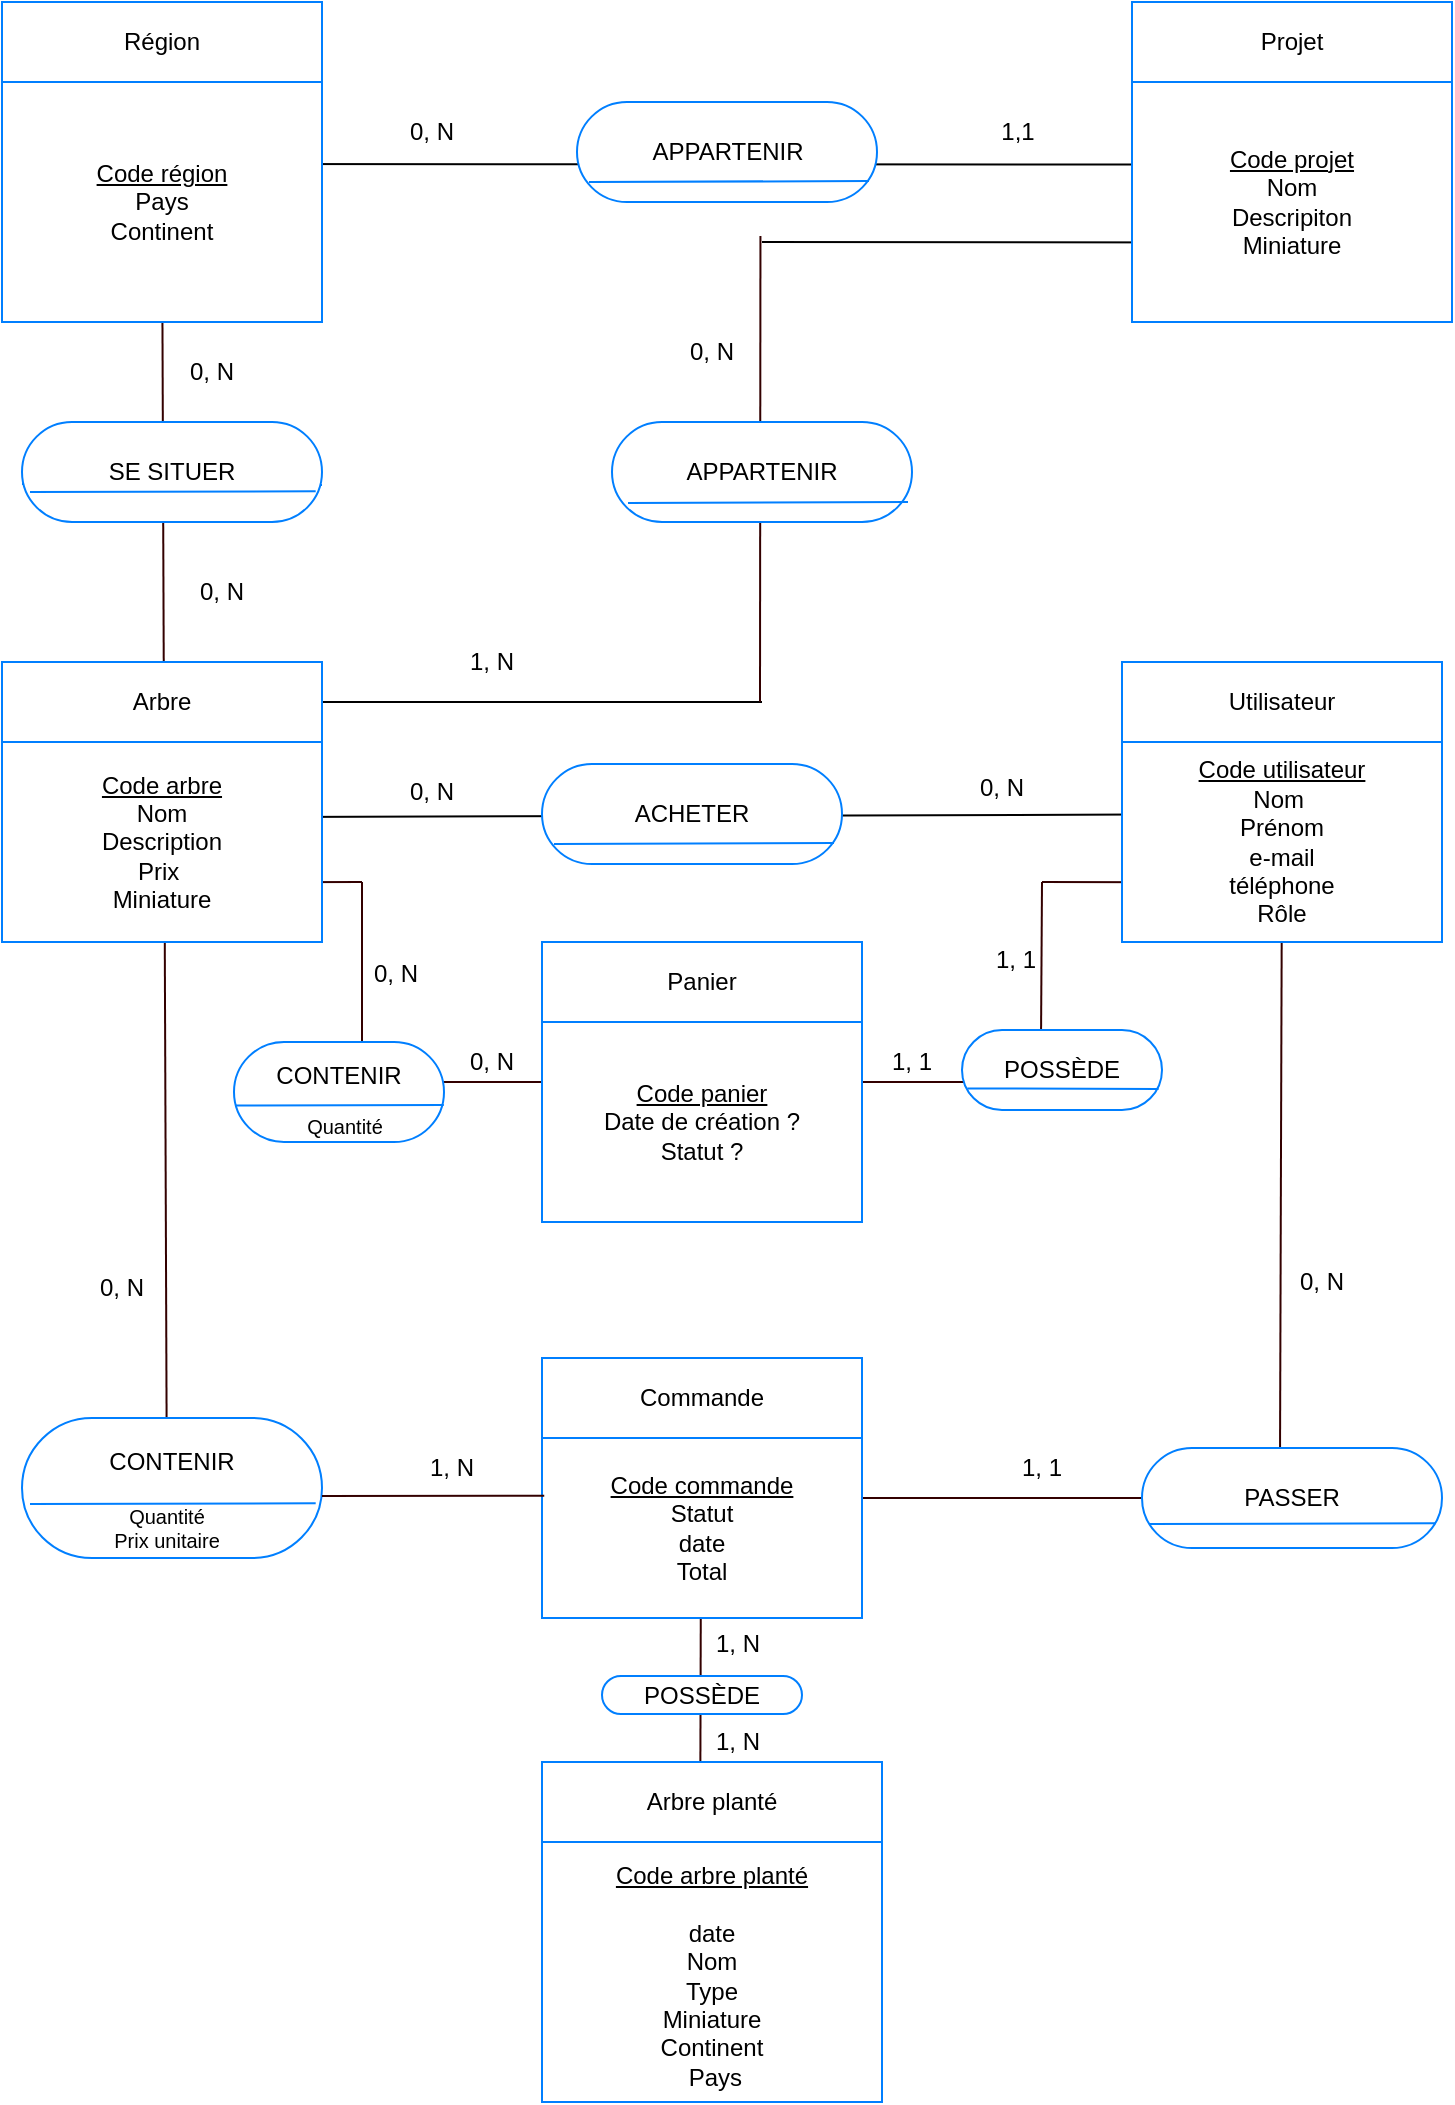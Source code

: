 <mxfile version="12.2.4" pages="1"><diagram id="wuAP7OVj4DSlteB5lkao" name="Page-1"><mxGraphModel dx="1166" dy="590" grid="1" gridSize="10" guides="1" tooltips="1" connect="1" arrows="1" fold="1" page="1" pageScale="1" pageWidth="827" pageHeight="1169" math="0" shadow="0"><root><mxCell id="0"/><mxCell id="1" parent="0"/><mxCell id="103" value="" style="endArrow=none;html=1;exitX=-0.019;exitY=0.344;exitDx=0;exitDy=0;exitPerimeter=0;" parent="1" edge="1"><mxGeometry width="50" height="50" relative="1" as="geometry"><mxPoint x="652.96" y="200.28" as="sourcePoint"/><mxPoint x="420" y="200" as="targetPoint"/></mxGeometry></mxCell><mxCell id="101" value="" style="endArrow=none;html=1;" parent="1" edge="1"><mxGeometry width="50" height="50" relative="1" as="geometry"><mxPoint x="420" y="430" as="sourcePoint"/><mxPoint x="70" y="430" as="targetPoint"/></mxGeometry></mxCell><mxCell id="98" value="" style="endArrow=none;html=1;entryX=0.875;entryY=0.375;entryDx=0;entryDy=0;entryPerimeter=0;exitX=-0.019;exitY=0.344;exitDx=0;exitDy=0;exitPerimeter=0;" parent="1" edge="1"><mxGeometry width="50" height="50" relative="1" as="geometry"><mxPoint x="641.96" y="161.28" as="sourcePoint"/><mxPoint x="111.5" y="161" as="targetPoint"/></mxGeometry></mxCell><mxCell id="28" value="" style="endArrow=none;html=1;strokeColor=#330000;labelBorderColor=#330000;exitX=0.5;exitY=0.333;exitDx=0;exitDy=0;exitPerimeter=0;" parent="1" source="25" edge="1"><mxGeometry width="50" height="50" relative="1" as="geometry"><mxPoint x="480" y="828" as="sourcePoint"/><mxPoint x="680" y="828" as="targetPoint"/></mxGeometry></mxCell><mxCell id="92" value="" style="endArrow=none;html=1;strokeColor=#330000;entryX=0.395;entryY=0.15;entryDx=0;entryDy=0;entryPerimeter=0;" parent="1" edge="1"><mxGeometry width="50" height="50" relative="1" as="geometry"><mxPoint x="389.5" y="843" as="sourcePoint"/><mxPoint x="389" y="1033" as="targetPoint"/><Array as="points"/></mxGeometry></mxCell><mxCell id="78" value="" style="endArrow=none;html=1;strokeColor=#330000;entryX=1;entryY=0.75;entryDx=0;entryDy=0;" parent="1" edge="1"><mxGeometry width="50" height="50" relative="1" as="geometry"><mxPoint x="220" y="520" as="sourcePoint"/><mxPoint x="220" y="642.25" as="targetPoint"/><Array as="points"/></mxGeometry></mxCell><mxCell id="80" value="" style="endArrow=none;html=1;strokeColor=#330000;" parent="1" edge="1"><mxGeometry width="50" height="50" relative="1" as="geometry"><mxPoint x="220" y="520" as="sourcePoint"/><mxPoint x="54" y="520.5" as="targetPoint"/><Array as="points"/></mxGeometry></mxCell><mxCell id="81" value="" style="endArrow=none;html=1;strokeColor=#330000;entryX=0.395;entryY=0.15;entryDx=0;entryDy=0;entryPerimeter=0;" parent="1" target="74" edge="1"><mxGeometry width="50" height="50" relative="1" as="geometry"><mxPoint x="560" y="520" as="sourcePoint"/><mxPoint x="559.5" y="704.0" as="targetPoint"/><Array as="points"/></mxGeometry></mxCell><mxCell id="79" value="" style="endArrow=none;html=1;strokeColor=#330000;" parent="1" edge="1"><mxGeometry width="50" height="50" relative="1" as="geometry"><mxPoint x="750.5" y="520.5" as="sourcePoint"/><mxPoint x="560" y="520" as="targetPoint"/><Array as="points"/></mxGeometry></mxCell><mxCell id="35" value="" style="endArrow=none;html=1;strokeColor=#330000;labelBorderColor=#330000;exitX=0.46;exitY=0.1;exitDx=0;exitDy=0;exitPerimeter=0;" parent="1" source="29" target="10" edge="1"><mxGeometry width="50" height="50" relative="1" as="geometry"><mxPoint x="679" y="704" as="sourcePoint"/><mxPoint x="679" y="610" as="targetPoint"/></mxGeometry></mxCell><mxCell id="34" value="" style="endArrow=none;html=1;strokeColor=#330000;labelBorderColor=#330000;" parent="1" source="85" target="41" edge="1"><mxGeometry width="50" height="50" relative="1" as="geometry"><mxPoint x="121" y="975" as="sourcePoint"/><mxPoint x="240" y="704" as="targetPoint"/></mxGeometry></mxCell><mxCell id="14" value="" style="endArrow=none;html=1;entryX=0.875;entryY=0.375;entryDx=0;entryDy=0;entryPerimeter=0;exitX=0.044;exitY=0.363;exitDx=0;exitDy=0;exitPerimeter=0;" parent="1" source="10" target="8" edge="1"><mxGeometry width="50" height="50" relative="1" as="geometry"><mxPoint x="310" y="510" as="sourcePoint"/><mxPoint x="200" y="505" as="targetPoint"/></mxGeometry></mxCell><mxCell id="60" value="" style="endArrow=none;html=1;strokeColor=#330000;" parent="1" edge="1"><mxGeometry width="50" height="50" relative="1" as="geometry"><mxPoint x="180" y="620" as="sourcePoint"/><mxPoint x="540" y="620" as="targetPoint"/></mxGeometry></mxCell><mxCell id="7" value="Arbre" style="rounded=0;whiteSpace=wrap;html=1;strokeColor=#007FFF;" parent="1" vertex="1"><mxGeometry x="40" y="410" width="160" height="40" as="geometry"/></mxCell><mxCell id="8" value="&lt;u&gt;Code arbre&lt;br&gt;&lt;/u&gt;Nom&lt;br&gt;Description&lt;br&gt;Prix&amp;nbsp;&lt;br&gt;Miniature" style="rounded=0;whiteSpace=wrap;html=1;strokeColor=#007FFF;" parent="1" vertex="1"><mxGeometry x="40" y="450" width="160" height="100" as="geometry"/></mxCell><mxCell id="9" value="Utilisateur" style="rounded=0;whiteSpace=wrap;html=1;strokeColor=#007FFF;" parent="1" vertex="1"><mxGeometry x="600" y="410" width="160" height="40" as="geometry"/></mxCell><mxCell id="10" value="&lt;u&gt;Code utilisateur&lt;br&gt;&lt;/u&gt;Nom&amp;nbsp;&lt;br&gt;Prénom&lt;br&gt;e-mail&lt;br&gt;téléphone&lt;br&gt;Rôle" style="rounded=0;whiteSpace=wrap;html=1;strokeColor=#007FFF;" parent="1" vertex="1"><mxGeometry x="600" y="450" width="160" height="100" as="geometry"/></mxCell><mxCell id="13" value="ACHETER" style="rounded=1;whiteSpace=wrap;html=1;arcSize=50;strokeColor=#007FFF;" parent="1" vertex="1"><mxGeometry x="310" y="461" width="150" height="50" as="geometry"/></mxCell><mxCell id="16" value="" style="endArrow=none;html=1;entryX=1;entryY=0.75;entryDx=0;entryDy=0;strokeColor=#007FFF;" parent="1" edge="1"><mxGeometry width="50" height="50" relative="1" as="geometry"><mxPoint x="316" y="501" as="sourcePoint"/><mxPoint x="456" y="500.5" as="targetPoint"/></mxGeometry></mxCell><mxCell id="18" value="0, N" style="rounded=0;whiteSpace=wrap;html=1;labelBorderColor=none;strokeColor=none;fillColor=none;" parent="1" vertex="1"><mxGeometry x="520" y="463" width="40" height="20" as="geometry"/></mxCell><mxCell id="21" value="0, N" style="rounded=0;whiteSpace=wrap;html=1;labelBorderColor=none;strokeColor=none;fillColor=none;" parent="1" vertex="1"><mxGeometry x="230" y="460" width="50" height="30" as="geometry"/></mxCell><mxCell id="25" value="&lt;u&gt;Code commande&lt;br&gt;&lt;/u&gt;Statut&lt;br&gt;date&lt;br&gt;Total" style="rounded=0;whiteSpace=wrap;html=1;strokeColor=#007FFF;" parent="1" vertex="1"><mxGeometry x="310" y="798" width="160" height="90" as="geometry"/></mxCell><mxCell id="26" value="Commande" style="rounded=0;whiteSpace=wrap;html=1;strokeColor=#007FFF;" parent="1" vertex="1"><mxGeometry x="310" y="758" width="160" height="40" as="geometry"/></mxCell><mxCell id="29" value="PASSER" style="rounded=1;whiteSpace=wrap;html=1;arcSize=50;strokeColor=#007FFF;" parent="1" vertex="1"><mxGeometry x="610" y="803" width="150" height="50" as="geometry"/></mxCell><mxCell id="30" value="" style="endArrow=none;html=1;strokeColor=#007FFF;entryX=0.979;entryY=0.753;entryDx=0;entryDy=0;entryPerimeter=0;" parent="1" target="29" edge="1"><mxGeometry width="50" height="50" relative="1" as="geometry"><mxPoint x="614" y="841" as="sourcePoint"/><mxPoint x="744" y="841" as="targetPoint"/></mxGeometry></mxCell><mxCell id="31" value="CONTENIR" style="rounded=1;whiteSpace=wrap;html=1;arcSize=50;strokeColor=#007FFF;labelPosition=center;verticalLabelPosition=top;align=center;verticalAlign=bottom;spacing=0;spacingTop=0;spacingBottom=-29;" parent="1" vertex="1"><mxGeometry x="50" y="788" width="150" height="70" as="geometry"/></mxCell><mxCell id="33" value="" style="endArrow=none;html=1;strokeColor=#330000;labelBorderColor=#330000;entryX=0.007;entryY=0.321;entryDx=0;entryDy=0;entryPerimeter=0;" parent="1" target="25" edge="1"><mxGeometry width="50" height="50" relative="1" as="geometry"><mxPoint x="200" y="827" as="sourcePoint"/><mxPoint x="230" y="748" as="targetPoint"/><Array as="points"/></mxGeometry></mxCell><mxCell id="36" value="1, 1" style="rounded=0;whiteSpace=wrap;html=1;labelBorderColor=none;strokeColor=none;fillColor=none;" parent="1" vertex="1"><mxGeometry x="525" y="803" width="70" height="20" as="geometry"/></mxCell><mxCell id="37" value="0, N" style="rounded=0;whiteSpace=wrap;html=1;labelBorderColor=none;strokeColor=none;fillColor=none;" parent="1" vertex="1"><mxGeometry x="640" y="690" width="120" height="60" as="geometry"/></mxCell><mxCell id="38" value="0, N" style="rounded=0;whiteSpace=wrap;html=1;labelBorderColor=none;strokeColor=none;fillColor=none;" parent="1" vertex="1"><mxGeometry x="40" y="692.5" width="120" height="60" as="geometry"/></mxCell><mxCell id="39" value="1, N" style="rounded=0;whiteSpace=wrap;html=1;labelBorderColor=none;strokeColor=none;fillColor=none;" parent="1" vertex="1"><mxGeometry x="250" y="803" width="30" height="20" as="geometry"/></mxCell><mxCell id="40" value="Région" style="rounded=0;whiteSpace=wrap;html=1;strokeColor=#007FFF;" parent="1" vertex="1"><mxGeometry x="40" y="80" width="160" height="40" as="geometry"/></mxCell><mxCell id="41" value="&lt;u&gt;Code région&lt;br&gt;&lt;/u&gt;Pays&lt;br&gt;Continent&lt;br&gt;" style="rounded=0;whiteSpace=wrap;html=1;strokeColor=#007FFF;" parent="1" vertex="1"><mxGeometry x="40" y="120" width="160" height="120" as="geometry"/></mxCell><mxCell id="42" value="" style="endArrow=none;html=1;entryX=1;entryY=0.75;entryDx=0;entryDy=0;strokeColor=#007FFF;" parent="1" edge="1"><mxGeometry width="50" height="50" relative="1" as="geometry"><mxPoint x="50" y="321" as="sourcePoint"/><mxPoint x="200" y="321.5" as="targetPoint"/></mxGeometry></mxCell><mxCell id="43" value="SE SITUER" style="rounded=1;whiteSpace=wrap;html=1;arcSize=50;strokeColor=#007FFF;" parent="1" vertex="1"><mxGeometry x="50" y="290" width="150" height="50" as="geometry"/></mxCell><mxCell id="46" value="0, N" style="rounded=0;whiteSpace=wrap;html=1;labelBorderColor=none;strokeColor=none;fillColor=none;" parent="1" vertex="1"><mxGeometry x="125" y="255" width="40" height="20" as="geometry"/></mxCell><mxCell id="47" value="0, N" style="rounded=0;whiteSpace=wrap;html=1;labelBorderColor=none;strokeColor=none;fillColor=none;" parent="1" vertex="1"><mxGeometry x="130" y="365" width="40" height="20" as="geometry"/></mxCell><mxCell id="49" value="Panier" style="rounded=0;whiteSpace=wrap;html=1;strokeColor=#007FFF;" parent="1" vertex="1"><mxGeometry x="310" y="550" width="160" height="40" as="geometry"/></mxCell><mxCell id="50" value="&lt;u&gt;Code panier&lt;br&gt;&lt;/u&gt;Date de création ?&lt;br&gt;Statut ?" style="rounded=0;whiteSpace=wrap;html=1;strokeColor=#007FFF;" parent="1" vertex="1"><mxGeometry x="310" y="590" width="160" height="100" as="geometry"/></mxCell><mxCell id="56" value="CONTENIR" style="rounded=1;whiteSpace=wrap;html=1;arcSize=50;strokeColor=#007FFF;spacingBottom=16;" parent="1" vertex="1"><mxGeometry x="156" y="600" width="105" height="50" as="geometry"/></mxCell><mxCell id="55" value="" style="endArrow=none;html=1;strokeColor=#007FFF;exitX=0.006;exitY=0.636;exitDx=0;exitDy=0;entryX=0.999;entryY=0.631;entryDx=0;entryDy=0;entryPerimeter=0;exitPerimeter=0;" parent="1" source="56" target="56" edge="1"><mxGeometry width="50" height="50" relative="1" as="geometry"><mxPoint x="160.88" y="630.304" as="sourcePoint"/><mxPoint x="272.144" y="631.144" as="targetPoint"/></mxGeometry></mxCell><mxCell id="62" value="0, N" style="rounded=0;whiteSpace=wrap;html=1;labelBorderColor=none;strokeColor=none;fillColor=none;" parent="1" vertex="1"><mxGeometry x="270" y="605" width="30" height="10" as="geometry"/></mxCell><mxCell id="63" value="0, N" style="rounded=0;whiteSpace=wrap;html=1;labelBorderColor=none;strokeColor=none;fillColor=none;" parent="1" vertex="1"><mxGeometry x="222" y="560" width="30" height="12" as="geometry"/></mxCell><mxCell id="67" value="1, 1" style="rounded=0;whiteSpace=wrap;html=1;labelBorderColor=none;strokeColor=none;fillColor=none;" parent="1" vertex="1"><mxGeometry x="480" y="610" width="30" as="geometry"/></mxCell><mxCell id="68" value="1, 1" style="rounded=0;whiteSpace=wrap;html=1;labelBorderColor=none;strokeColor=none;fillColor=none;" parent="1" vertex="1"><mxGeometry x="522" y="559" width="50" as="geometry"/></mxCell><mxCell id="73" value="" style="endArrow=none;html=1;strokeColor=#007FFF;exitX=0.04;exitY=0.809;exitDx=0;exitDy=0;entryX=0.952;entryY=0.824;entryDx=0;entryDy=0;entryPerimeter=0;exitPerimeter=0;" parent="1" source="74" target="74" edge="1"><mxGeometry width="50" height="50" relative="1" as="geometry"><mxPoint x="450" y="728.0" as="sourcePoint"/><mxPoint x="530" y="730" as="targetPoint"/></mxGeometry></mxCell><mxCell id="74" value="POSSÈDE" style="rounded=1;whiteSpace=wrap;html=1;arcSize=50;strokeColor=#007FFF;" parent="1" vertex="1"><mxGeometry x="520" y="594" width="100" height="40" as="geometry"/></mxCell><mxCell id="75" value="" style="endArrow=none;html=1;strokeColor=#007FFF;exitX=0.027;exitY=0.731;exitDx=0;exitDy=0;exitPerimeter=0;entryX=0.983;entryY=0.737;entryDx=0;entryDy=0;entryPerimeter=0;" parent="1" source="74" target="74" edge="1"><mxGeometry width="50" height="50" relative="1" as="geometry"><mxPoint x="524" y="623.36" as="sourcePoint"/><mxPoint x="615" y="624" as="targetPoint"/></mxGeometry></mxCell><mxCell id="76" value="" style="endArrow=none;html=1;strokeColor=#007FFF;entryX=0.979;entryY=0.753;entryDx=0;entryDy=0;entryPerimeter=0;" parent="1" edge="1"><mxGeometry width="50" height="50" relative="1" as="geometry"><mxPoint x="54" y="831" as="sourcePoint"/><mxPoint x="196.85" y="830.65" as="targetPoint"/></mxGeometry></mxCell><mxCell id="77" value="" style="endArrow=none;html=1;strokeColor=#007FFF;entryX=0.979;entryY=0.753;entryDx=0;entryDy=0;entryPerimeter=0;" parent="1" edge="1"><mxGeometry width="50" height="50" relative="1" as="geometry"><mxPoint x="54" y="325" as="sourcePoint"/><mxPoint x="196.85" y="324.65" as="targetPoint"/></mxGeometry></mxCell><mxCell id="85" value="Quantité&lt;br style=&quot;font-size: 10px;&quot;&gt;Prix unitaire" style="rounded=0;whiteSpace=wrap;html=1;strokeColor=none;fillColor=none;fontSize=10;" parent="1" vertex="1"><mxGeometry x="75" y="828" width="95" height="30" as="geometry"/></mxCell><mxCell id="87" value="Arbre planté" style="rounded=0;whiteSpace=wrap;html=1;strokeColor=#007FFF;" parent="1" vertex="1"><mxGeometry x="310" y="960" width="170" height="40" as="geometry"/></mxCell><mxCell id="88" value="&lt;u&gt;Code arbre planté&lt;br&gt;&lt;/u&gt;&lt;br&gt;date&lt;br&gt;Nom&lt;br&gt;Type&lt;br&gt;Miniature&lt;br&gt;Continent&lt;br&gt;&amp;nbsp;Pays" style="rounded=0;whiteSpace=wrap;html=1;strokeColor=#007FFF;spacing=0;spacingBottom=-4;" parent="1" vertex="1"><mxGeometry x="310" y="1000" width="170" height="130" as="geometry"/></mxCell><mxCell id="89" value="Quantité&lt;br style=&quot;font-size: 10px&quot;&gt;" style="rounded=0;whiteSpace=wrap;html=1;strokeColor=none;fillColor=none;fontSize=10;" parent="1" vertex="1"><mxGeometry x="178.5" y="634" width="65" height="15" as="geometry"/></mxCell><mxCell id="90" value="" style="endArrow=none;html=1;strokeColor=#007FFF;exitX=0.027;exitY=0.731;exitDx=0;exitDy=0;exitPerimeter=0;entryX=0.983;entryY=0.737;entryDx=0;entryDy=0;entryPerimeter=0;" parent="1" source="91" target="91" edge="1"><mxGeometry width="50" height="50" relative="1" as="geometry"><mxPoint x="354" y="1003.36" as="sourcePoint"/><mxPoint x="445" y="1004" as="targetPoint"/></mxGeometry></mxCell><mxCell id="91" value="POSSÈDE" style="rounded=1;whiteSpace=wrap;html=1;arcSize=50;strokeColor=#007FFF;" parent="1" vertex="1"><mxGeometry x="340" y="917" width="100" height="19" as="geometry"/></mxCell><mxCell id="94" value="1, N" style="rounded=0;whiteSpace=wrap;html=1;labelBorderColor=none;strokeColor=none;fillColor=none;" parent="1" vertex="1"><mxGeometry x="372.5" y="940" width="70" height="20" as="geometry"/></mxCell><mxCell id="95" value="1, N" style="rounded=0;whiteSpace=wrap;html=1;labelBorderColor=none;strokeColor=none;fillColor=none;" parent="1" vertex="1"><mxGeometry x="372.5" y="891" width="70" height="20" as="geometry"/></mxCell><mxCell id="96" value="Projet" style="rounded=0;whiteSpace=wrap;html=1;strokeColor=#007FFF;" parent="1" vertex="1"><mxGeometry x="605" y="80" width="160" height="40" as="geometry"/></mxCell><mxCell id="97" value="&lt;u&gt;Code projet&lt;br&gt;&lt;/u&gt;Nom&lt;br&gt;Descripiton&lt;br&gt;Miniature" style="rounded=0;whiteSpace=wrap;html=1;strokeColor=#007FFF;" parent="1" vertex="1"><mxGeometry x="605" y="120" width="160" height="120" as="geometry"/></mxCell><mxCell id="99" value="APPARTENIR" style="rounded=1;whiteSpace=wrap;html=1;arcSize=50;strokeColor=#007FFF;" parent="1" vertex="1"><mxGeometry x="327.5" y="130" width="150" height="50" as="geometry"/></mxCell><mxCell id="100" value="" style="endArrow=none;html=1;entryX=1;entryY=0.75;entryDx=0;entryDy=0;strokeColor=#007FFF;" parent="1" edge="1"><mxGeometry width="50" height="50" relative="1" as="geometry"><mxPoint x="333.5" y="170" as="sourcePoint"/><mxPoint x="473.5" y="169.5" as="targetPoint"/></mxGeometry></mxCell><mxCell id="102" value="" style="endArrow=none;html=1;strokeColor=#330000;labelBorderColor=#330000;" parent="1" edge="1"><mxGeometry width="50" height="50" relative="1" as="geometry"><mxPoint x="419" y="430" as="sourcePoint"/><mxPoint x="419.226" y="197" as="targetPoint"/></mxGeometry></mxCell><mxCell id="105" value="APPARTENIR" style="rounded=1;whiteSpace=wrap;html=1;arcSize=50;strokeColor=#007FFF;" parent="1" vertex="1"><mxGeometry x="345" y="290" width="150" height="50" as="geometry"/></mxCell><mxCell id="106" value="1, N" style="rounded=0;whiteSpace=wrap;html=1;labelBorderColor=none;strokeColor=none;fillColor=none;" parent="1" vertex="1"><mxGeometry x="270" y="400" width="30" height="20" as="geometry"/></mxCell><mxCell id="107" value="0, N" style="rounded=0;whiteSpace=wrap;html=1;labelBorderColor=none;strokeColor=none;fillColor=none;" parent="1" vertex="1"><mxGeometry x="380" y="245" width="30" height="20" as="geometry"/></mxCell><mxCell id="108" value="1,1" style="rounded=0;whiteSpace=wrap;html=1;labelBorderColor=none;strokeColor=none;fillColor=none;" parent="1" vertex="1"><mxGeometry x="532.5" y="135" width="30" height="20" as="geometry"/></mxCell><mxCell id="109" value="0, N" style="rounded=0;whiteSpace=wrap;html=1;labelBorderColor=none;strokeColor=none;fillColor=none;" parent="1" vertex="1"><mxGeometry x="240" y="135" width="30" height="20" as="geometry"/></mxCell><mxCell id="104" value="" style="endArrow=none;html=1;entryX=1;entryY=0.75;entryDx=0;entryDy=0;strokeColor=#007FFF;" parent="1" edge="1"><mxGeometry width="50" height="50" relative="1" as="geometry"><mxPoint x="353" y="330.5" as="sourcePoint"/><mxPoint x="493" y="330" as="targetPoint"/></mxGeometry></mxCell></root></mxGraphModel></diagram></mxfile>